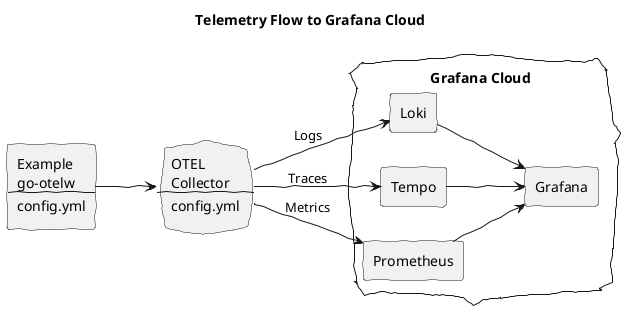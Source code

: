 @startuml grafana-cloud
title Telemetry Flow to Grafana Cloud
left to right direction
skinparam handwritten true

agent "Example\ngo-otelw\n--\nconfig.yml" as EX
cloud "OTEL\nCollector\n--\nconfig.yml" as OC

cloud "Grafana Cloud" {
    agent Loki
    agent Tempo
    agent Prometheus
    agent Grafana
}

EX --> OC
OC --> Loki: "Logs"
OC --> Tempo: "Traces"
OC --> Prometheus: "Metrics"
Loki --> Grafana
Tempo --> Grafana
Prometheus --> Grafana

@enduml

